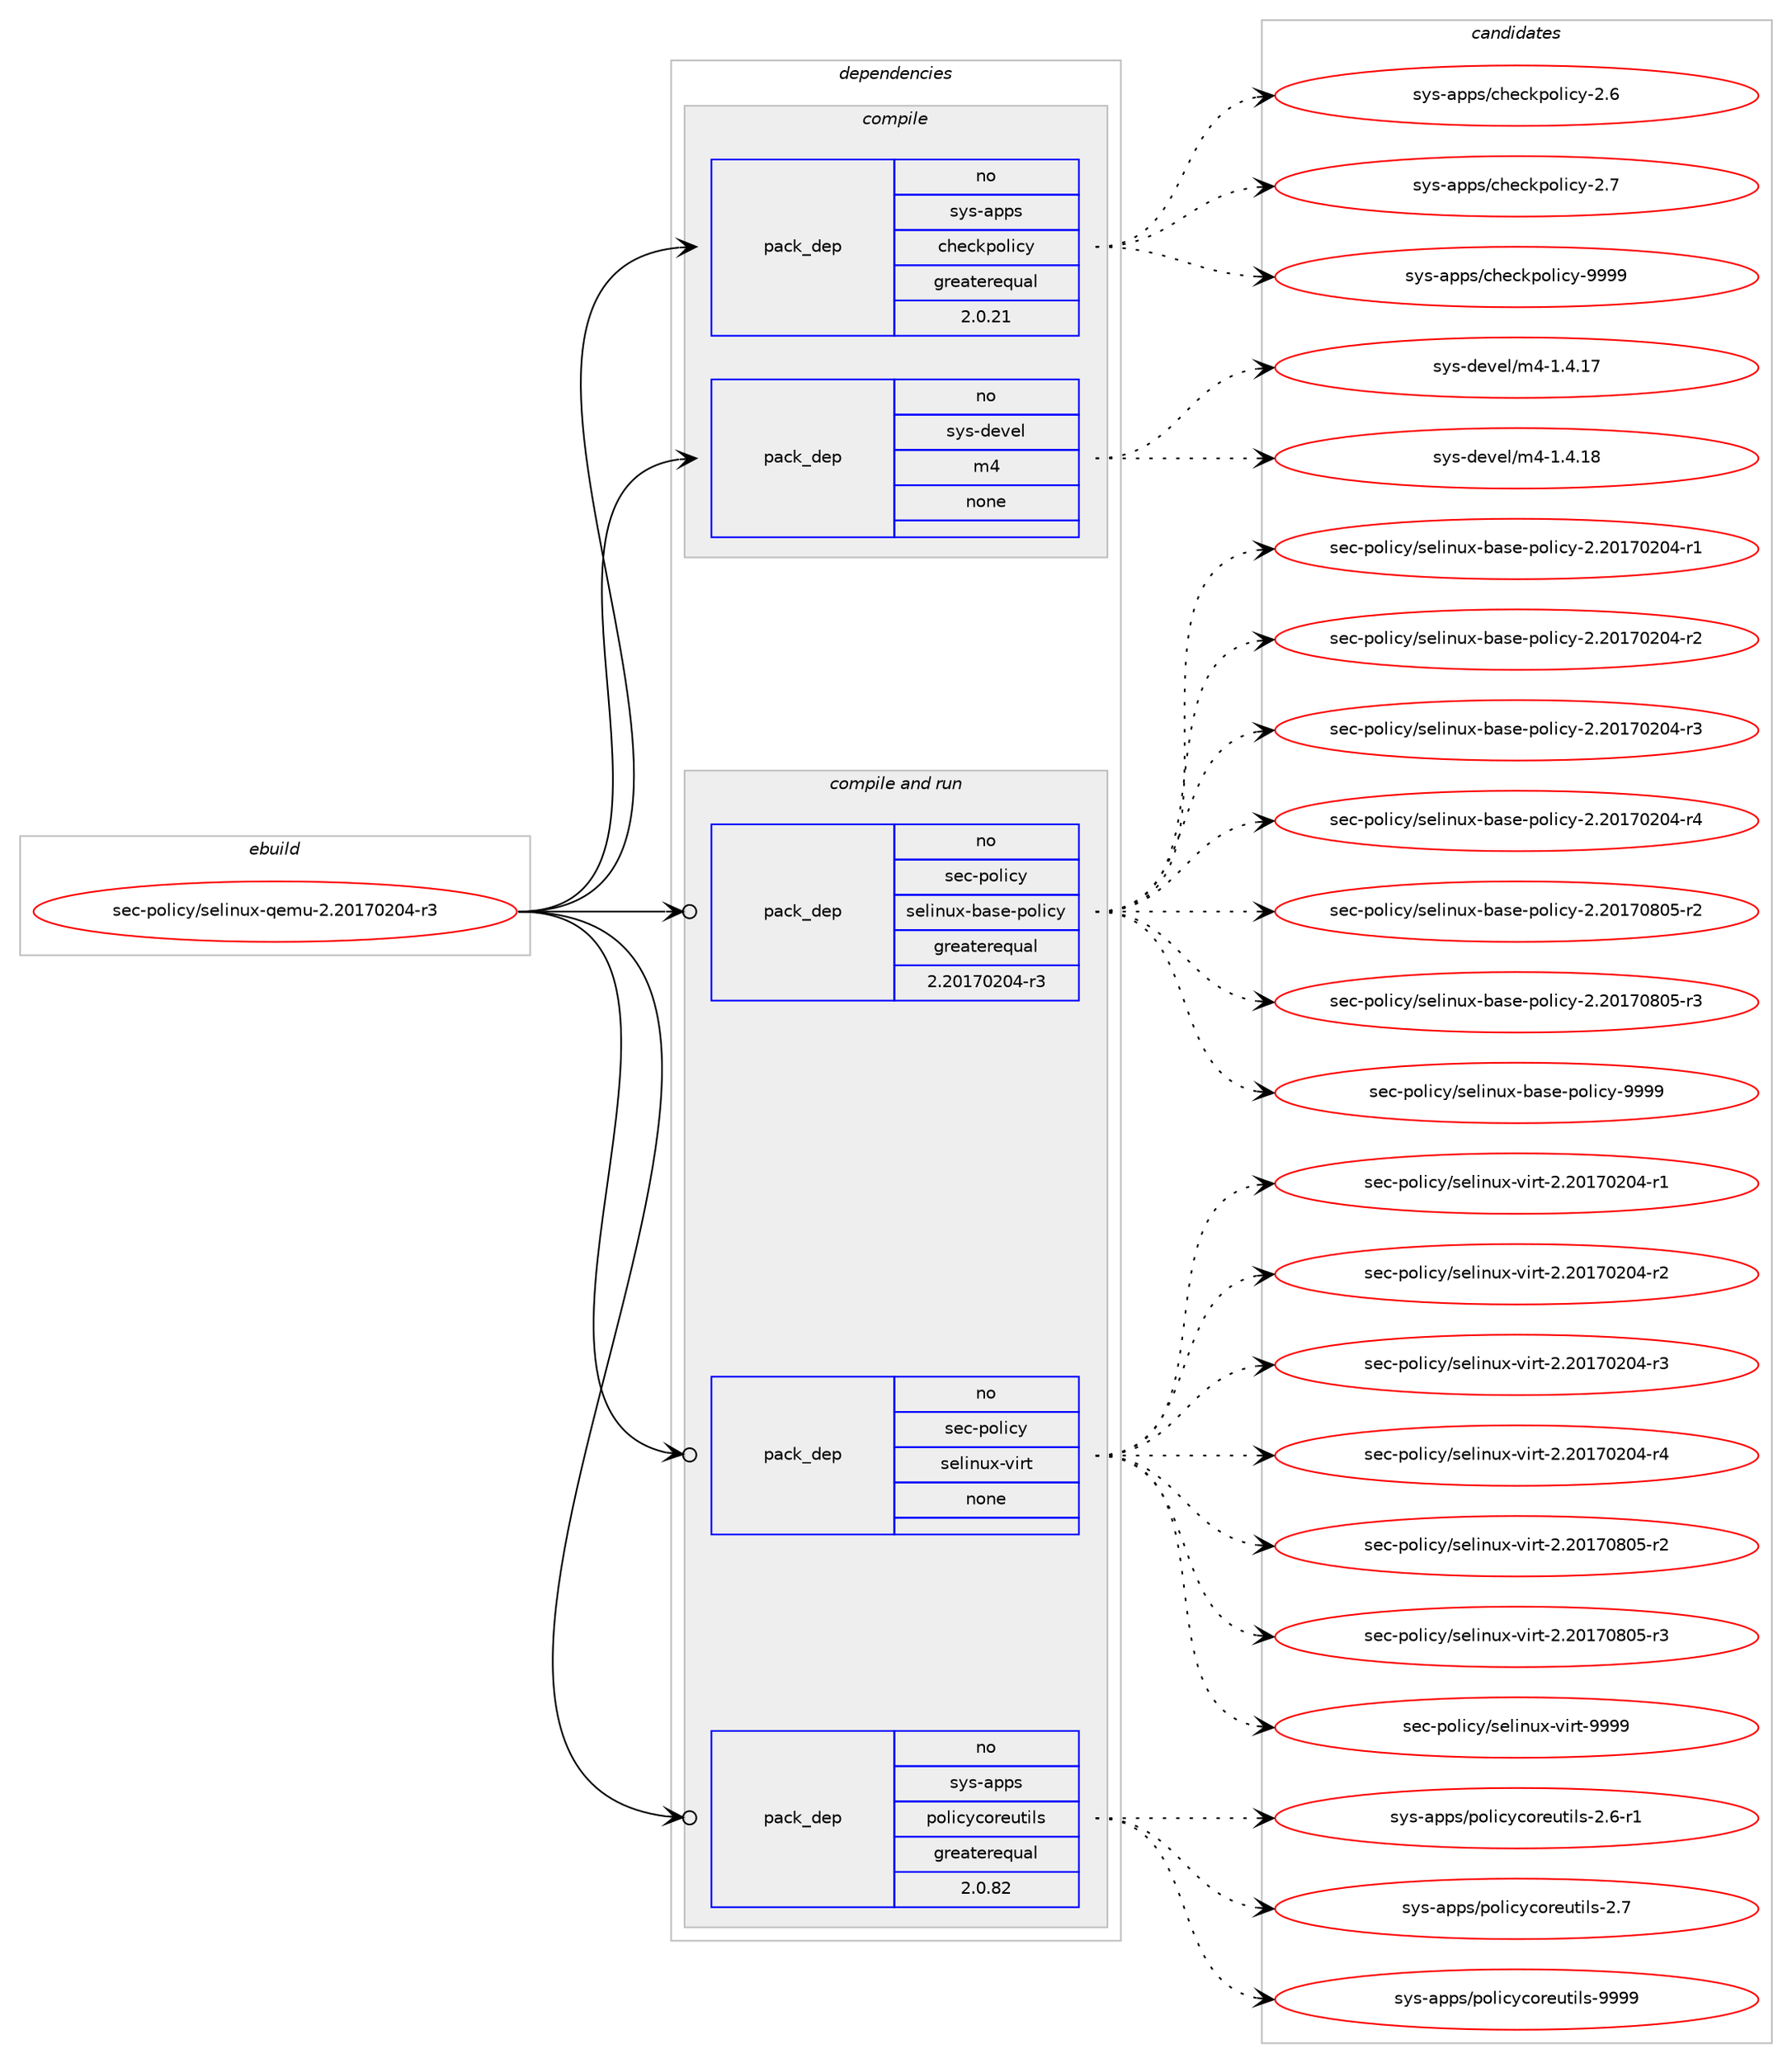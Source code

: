 digraph prolog {

# *************
# Graph options
# *************

newrank=true;
concentrate=true;
compound=true;
graph [rankdir=LR,fontname=Helvetica,fontsize=10,ranksep=1.5];#, ranksep=2.5, nodesep=0.2];
edge  [arrowhead=vee];
node  [fontname=Helvetica,fontsize=10];

# **********
# The ebuild
# **********

subgraph cluster_leftcol {
color=gray;
rank=same;
label=<<i>ebuild</i>>;
id [label="sec-policy/selinux-qemu-2.20170204-r3", color=red, width=4, href="../sec-policy/selinux-qemu-2.20170204-r3.svg"];
}

# ****************
# The dependencies
# ****************

subgraph cluster_midcol {
color=gray;
label=<<i>dependencies</i>>;
subgraph cluster_compile {
fillcolor="#eeeeee";
style=filled;
label=<<i>compile</i>>;
subgraph pack1515 {
dependency1713 [label=<<TABLE BORDER="0" CELLBORDER="1" CELLSPACING="0" CELLPADDING="4" WIDTH="220"><TR><TD ROWSPAN="6" CELLPADDING="30">pack_dep</TD></TR><TR><TD WIDTH="110">no</TD></TR><TR><TD>sys-apps</TD></TR><TR><TD>checkpolicy</TD></TR><TR><TD>greaterequal</TD></TR><TR><TD>2.0.21</TD></TR></TABLE>>, shape=none, color=blue];
}
id:e -> dependency1713:w [weight=20,style="solid",arrowhead="vee"];
subgraph pack1516 {
dependency1714 [label=<<TABLE BORDER="0" CELLBORDER="1" CELLSPACING="0" CELLPADDING="4" WIDTH="220"><TR><TD ROWSPAN="6" CELLPADDING="30">pack_dep</TD></TR><TR><TD WIDTH="110">no</TD></TR><TR><TD>sys-devel</TD></TR><TR><TD>m4</TD></TR><TR><TD>none</TD></TR><TR><TD></TD></TR></TABLE>>, shape=none, color=blue];
}
id:e -> dependency1714:w [weight=20,style="solid",arrowhead="vee"];
}
subgraph cluster_compileandrun {
fillcolor="#eeeeee";
style=filled;
label=<<i>compile and run</i>>;
subgraph pack1517 {
dependency1715 [label=<<TABLE BORDER="0" CELLBORDER="1" CELLSPACING="0" CELLPADDING="4" WIDTH="220"><TR><TD ROWSPAN="6" CELLPADDING="30">pack_dep</TD></TR><TR><TD WIDTH="110">no</TD></TR><TR><TD>sec-policy</TD></TR><TR><TD>selinux-base-policy</TD></TR><TR><TD>greaterequal</TD></TR><TR><TD>2.20170204-r3</TD></TR></TABLE>>, shape=none, color=blue];
}
id:e -> dependency1715:w [weight=20,style="solid",arrowhead="odotvee"];
subgraph pack1518 {
dependency1716 [label=<<TABLE BORDER="0" CELLBORDER="1" CELLSPACING="0" CELLPADDING="4" WIDTH="220"><TR><TD ROWSPAN="6" CELLPADDING="30">pack_dep</TD></TR><TR><TD WIDTH="110">no</TD></TR><TR><TD>sec-policy</TD></TR><TR><TD>selinux-virt</TD></TR><TR><TD>none</TD></TR><TR><TD></TD></TR></TABLE>>, shape=none, color=blue];
}
id:e -> dependency1716:w [weight=20,style="solid",arrowhead="odotvee"];
subgraph pack1519 {
dependency1717 [label=<<TABLE BORDER="0" CELLBORDER="1" CELLSPACING="0" CELLPADDING="4" WIDTH="220"><TR><TD ROWSPAN="6" CELLPADDING="30">pack_dep</TD></TR><TR><TD WIDTH="110">no</TD></TR><TR><TD>sys-apps</TD></TR><TR><TD>policycoreutils</TD></TR><TR><TD>greaterequal</TD></TR><TR><TD>2.0.82</TD></TR></TABLE>>, shape=none, color=blue];
}
id:e -> dependency1717:w [weight=20,style="solid",arrowhead="odotvee"];
}
subgraph cluster_run {
fillcolor="#eeeeee";
style=filled;
label=<<i>run</i>>;
}
}

# **************
# The candidates
# **************

subgraph cluster_choices {
rank=same;
color=gray;
label=<<i>candidates</i>>;

subgraph choice1515 {
color=black;
nodesep=1;
choice11512111545971121121154799104101991071121111081059912145504654 [label="sys-apps/checkpolicy-2.6", color=red, width=4,href="../sys-apps/checkpolicy-2.6.svg"];
choice11512111545971121121154799104101991071121111081059912145504655 [label="sys-apps/checkpolicy-2.7", color=red, width=4,href="../sys-apps/checkpolicy-2.7.svg"];
choice1151211154597112112115479910410199107112111108105991214557575757 [label="sys-apps/checkpolicy-9999", color=red, width=4,href="../sys-apps/checkpolicy-9999.svg"];
dependency1713:e -> choice11512111545971121121154799104101991071121111081059912145504654:w [style=dotted,weight="100"];
dependency1713:e -> choice11512111545971121121154799104101991071121111081059912145504655:w [style=dotted,weight="100"];
dependency1713:e -> choice1151211154597112112115479910410199107112111108105991214557575757:w [style=dotted,weight="100"];
}
subgraph choice1516 {
color=black;
nodesep=1;
choice11512111545100101118101108471095245494652464955 [label="sys-devel/m4-1.4.17", color=red, width=4,href="../sys-devel/m4-1.4.17.svg"];
choice11512111545100101118101108471095245494652464956 [label="sys-devel/m4-1.4.18", color=red, width=4,href="../sys-devel/m4-1.4.18.svg"];
dependency1714:e -> choice11512111545100101118101108471095245494652464955:w [style=dotted,weight="100"];
dependency1714:e -> choice11512111545100101118101108471095245494652464956:w [style=dotted,weight="100"];
}
subgraph choice1517 {
color=black;
nodesep=1;
choice11510199451121111081059912147115101108105110117120459897115101451121111081059912145504650484955485048524511449 [label="sec-policy/selinux-base-policy-2.20170204-r1", color=red, width=4,href="../sec-policy/selinux-base-policy-2.20170204-r1.svg"];
choice11510199451121111081059912147115101108105110117120459897115101451121111081059912145504650484955485048524511450 [label="sec-policy/selinux-base-policy-2.20170204-r2", color=red, width=4,href="../sec-policy/selinux-base-policy-2.20170204-r2.svg"];
choice11510199451121111081059912147115101108105110117120459897115101451121111081059912145504650484955485048524511451 [label="sec-policy/selinux-base-policy-2.20170204-r3", color=red, width=4,href="../sec-policy/selinux-base-policy-2.20170204-r3.svg"];
choice11510199451121111081059912147115101108105110117120459897115101451121111081059912145504650484955485048524511452 [label="sec-policy/selinux-base-policy-2.20170204-r4", color=red, width=4,href="../sec-policy/selinux-base-policy-2.20170204-r4.svg"];
choice11510199451121111081059912147115101108105110117120459897115101451121111081059912145504650484955485648534511450 [label="sec-policy/selinux-base-policy-2.20170805-r2", color=red, width=4,href="../sec-policy/selinux-base-policy-2.20170805-r2.svg"];
choice11510199451121111081059912147115101108105110117120459897115101451121111081059912145504650484955485648534511451 [label="sec-policy/selinux-base-policy-2.20170805-r3", color=red, width=4,href="../sec-policy/selinux-base-policy-2.20170805-r3.svg"];
choice1151019945112111108105991214711510110810511011712045989711510145112111108105991214557575757 [label="sec-policy/selinux-base-policy-9999", color=red, width=4,href="../sec-policy/selinux-base-policy-9999.svg"];
dependency1715:e -> choice11510199451121111081059912147115101108105110117120459897115101451121111081059912145504650484955485048524511449:w [style=dotted,weight="100"];
dependency1715:e -> choice11510199451121111081059912147115101108105110117120459897115101451121111081059912145504650484955485048524511450:w [style=dotted,weight="100"];
dependency1715:e -> choice11510199451121111081059912147115101108105110117120459897115101451121111081059912145504650484955485048524511451:w [style=dotted,weight="100"];
dependency1715:e -> choice11510199451121111081059912147115101108105110117120459897115101451121111081059912145504650484955485048524511452:w [style=dotted,weight="100"];
dependency1715:e -> choice11510199451121111081059912147115101108105110117120459897115101451121111081059912145504650484955485648534511450:w [style=dotted,weight="100"];
dependency1715:e -> choice11510199451121111081059912147115101108105110117120459897115101451121111081059912145504650484955485648534511451:w [style=dotted,weight="100"];
dependency1715:e -> choice1151019945112111108105991214711510110810511011712045989711510145112111108105991214557575757:w [style=dotted,weight="100"];
}
subgraph choice1518 {
color=black;
nodesep=1;
choice115101994511211110810599121471151011081051101171204511810511411645504650484955485048524511449 [label="sec-policy/selinux-virt-2.20170204-r1", color=red, width=4,href="../sec-policy/selinux-virt-2.20170204-r1.svg"];
choice115101994511211110810599121471151011081051101171204511810511411645504650484955485048524511450 [label="sec-policy/selinux-virt-2.20170204-r2", color=red, width=4,href="../sec-policy/selinux-virt-2.20170204-r2.svg"];
choice115101994511211110810599121471151011081051101171204511810511411645504650484955485048524511451 [label="sec-policy/selinux-virt-2.20170204-r3", color=red, width=4,href="../sec-policy/selinux-virt-2.20170204-r3.svg"];
choice115101994511211110810599121471151011081051101171204511810511411645504650484955485048524511452 [label="sec-policy/selinux-virt-2.20170204-r4", color=red, width=4,href="../sec-policy/selinux-virt-2.20170204-r4.svg"];
choice115101994511211110810599121471151011081051101171204511810511411645504650484955485648534511450 [label="sec-policy/selinux-virt-2.20170805-r2", color=red, width=4,href="../sec-policy/selinux-virt-2.20170805-r2.svg"];
choice115101994511211110810599121471151011081051101171204511810511411645504650484955485648534511451 [label="sec-policy/selinux-virt-2.20170805-r3", color=red, width=4,href="../sec-policy/selinux-virt-2.20170805-r3.svg"];
choice11510199451121111081059912147115101108105110117120451181051141164557575757 [label="sec-policy/selinux-virt-9999", color=red, width=4,href="../sec-policy/selinux-virt-9999.svg"];
dependency1716:e -> choice115101994511211110810599121471151011081051101171204511810511411645504650484955485048524511449:w [style=dotted,weight="100"];
dependency1716:e -> choice115101994511211110810599121471151011081051101171204511810511411645504650484955485048524511450:w [style=dotted,weight="100"];
dependency1716:e -> choice115101994511211110810599121471151011081051101171204511810511411645504650484955485048524511451:w [style=dotted,weight="100"];
dependency1716:e -> choice115101994511211110810599121471151011081051101171204511810511411645504650484955485048524511452:w [style=dotted,weight="100"];
dependency1716:e -> choice115101994511211110810599121471151011081051101171204511810511411645504650484955485648534511450:w [style=dotted,weight="100"];
dependency1716:e -> choice115101994511211110810599121471151011081051101171204511810511411645504650484955485648534511451:w [style=dotted,weight="100"];
dependency1716:e -> choice11510199451121111081059912147115101108105110117120451181051141164557575757:w [style=dotted,weight="100"];
}
subgraph choice1519 {
color=black;
nodesep=1;
choice1151211154597112112115471121111081059912199111114101117116105108115455046544511449 [label="sys-apps/policycoreutils-2.6-r1", color=red, width=4,href="../sys-apps/policycoreutils-2.6-r1.svg"];
choice115121115459711211211547112111108105991219911111410111711610510811545504655 [label="sys-apps/policycoreutils-2.7", color=red, width=4,href="../sys-apps/policycoreutils-2.7.svg"];
choice11512111545971121121154711211110810599121991111141011171161051081154557575757 [label="sys-apps/policycoreutils-9999", color=red, width=4,href="../sys-apps/policycoreutils-9999.svg"];
dependency1717:e -> choice1151211154597112112115471121111081059912199111114101117116105108115455046544511449:w [style=dotted,weight="100"];
dependency1717:e -> choice115121115459711211211547112111108105991219911111410111711610510811545504655:w [style=dotted,weight="100"];
dependency1717:e -> choice11512111545971121121154711211110810599121991111141011171161051081154557575757:w [style=dotted,weight="100"];
}
}

}
